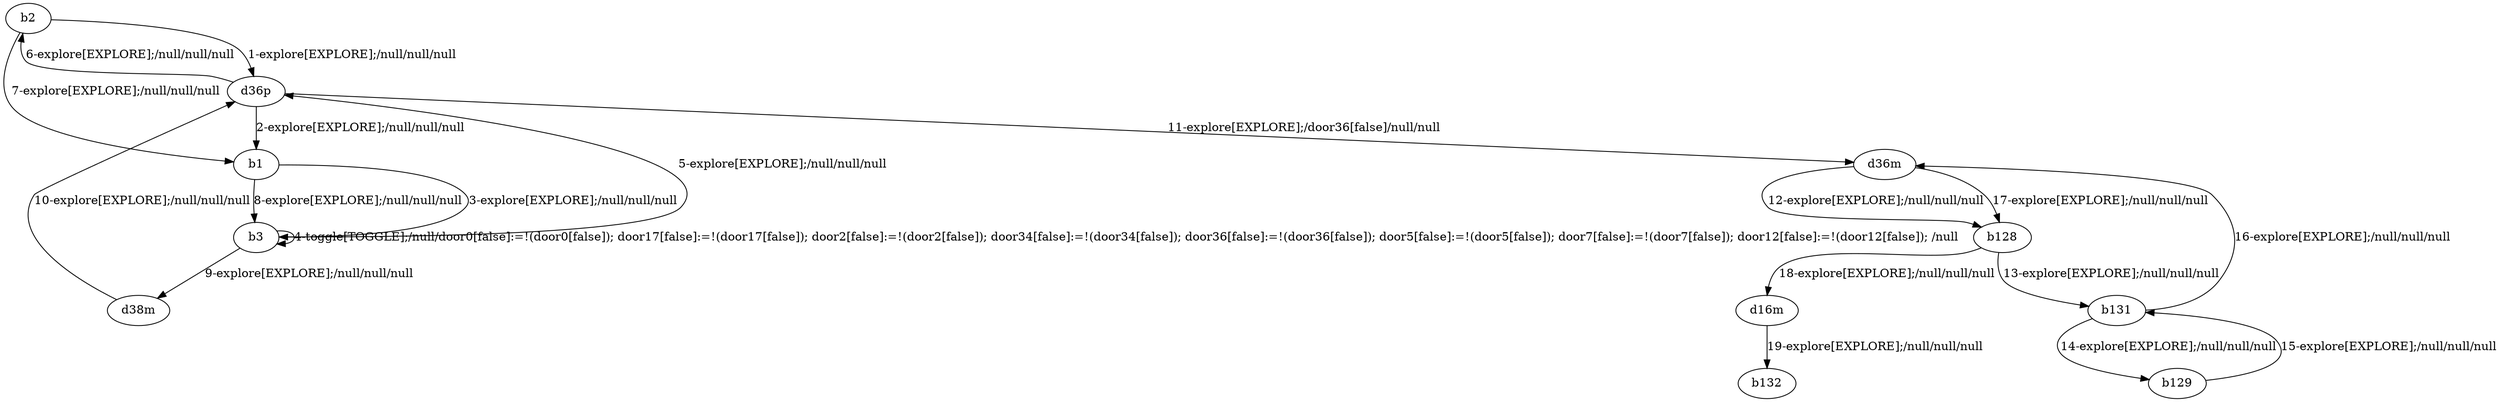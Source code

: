 # Total number of goals covered by this test: 1
# d16m --> b132

digraph g {
"b2" -> "d36p" [label = "1-explore[EXPLORE];/null/null/null"];
"d36p" -> "b1" [label = "2-explore[EXPLORE];/null/null/null"];
"b1" -> "b3" [label = "3-explore[EXPLORE];/null/null/null"];
"b3" -> "b3" [label = "4-toggle[TOGGLE];/null/door0[false]:=!(door0[false]); door17[false]:=!(door17[false]); door2[false]:=!(door2[false]); door34[false]:=!(door34[false]); door36[false]:=!(door36[false]); door5[false]:=!(door5[false]); door7[false]:=!(door7[false]); door12[false]:=!(door12[false]); /null"];
"b3" -> "d36p" [label = "5-explore[EXPLORE];/null/null/null"];
"d36p" -> "b2" [label = "6-explore[EXPLORE];/null/null/null"];
"b2" -> "b1" [label = "7-explore[EXPLORE];/null/null/null"];
"b1" -> "b3" [label = "8-explore[EXPLORE];/null/null/null"];
"b3" -> "d38m" [label = "9-explore[EXPLORE];/null/null/null"];
"d38m" -> "d36p" [label = "10-explore[EXPLORE];/null/null/null"];
"d36p" -> "d36m" [label = "11-explore[EXPLORE];/door36[false]/null/null"];
"d36m" -> "b128" [label = "12-explore[EXPLORE];/null/null/null"];
"b128" -> "b131" [label = "13-explore[EXPLORE];/null/null/null"];
"b131" -> "b129" [label = "14-explore[EXPLORE];/null/null/null"];
"b129" -> "b131" [label = "15-explore[EXPLORE];/null/null/null"];
"b131" -> "d36m" [label = "16-explore[EXPLORE];/null/null/null"];
"d36m" -> "b128" [label = "17-explore[EXPLORE];/null/null/null"];
"b128" -> "d16m" [label = "18-explore[EXPLORE];/null/null/null"];
"d16m" -> "b132" [label = "19-explore[EXPLORE];/null/null/null"];
}